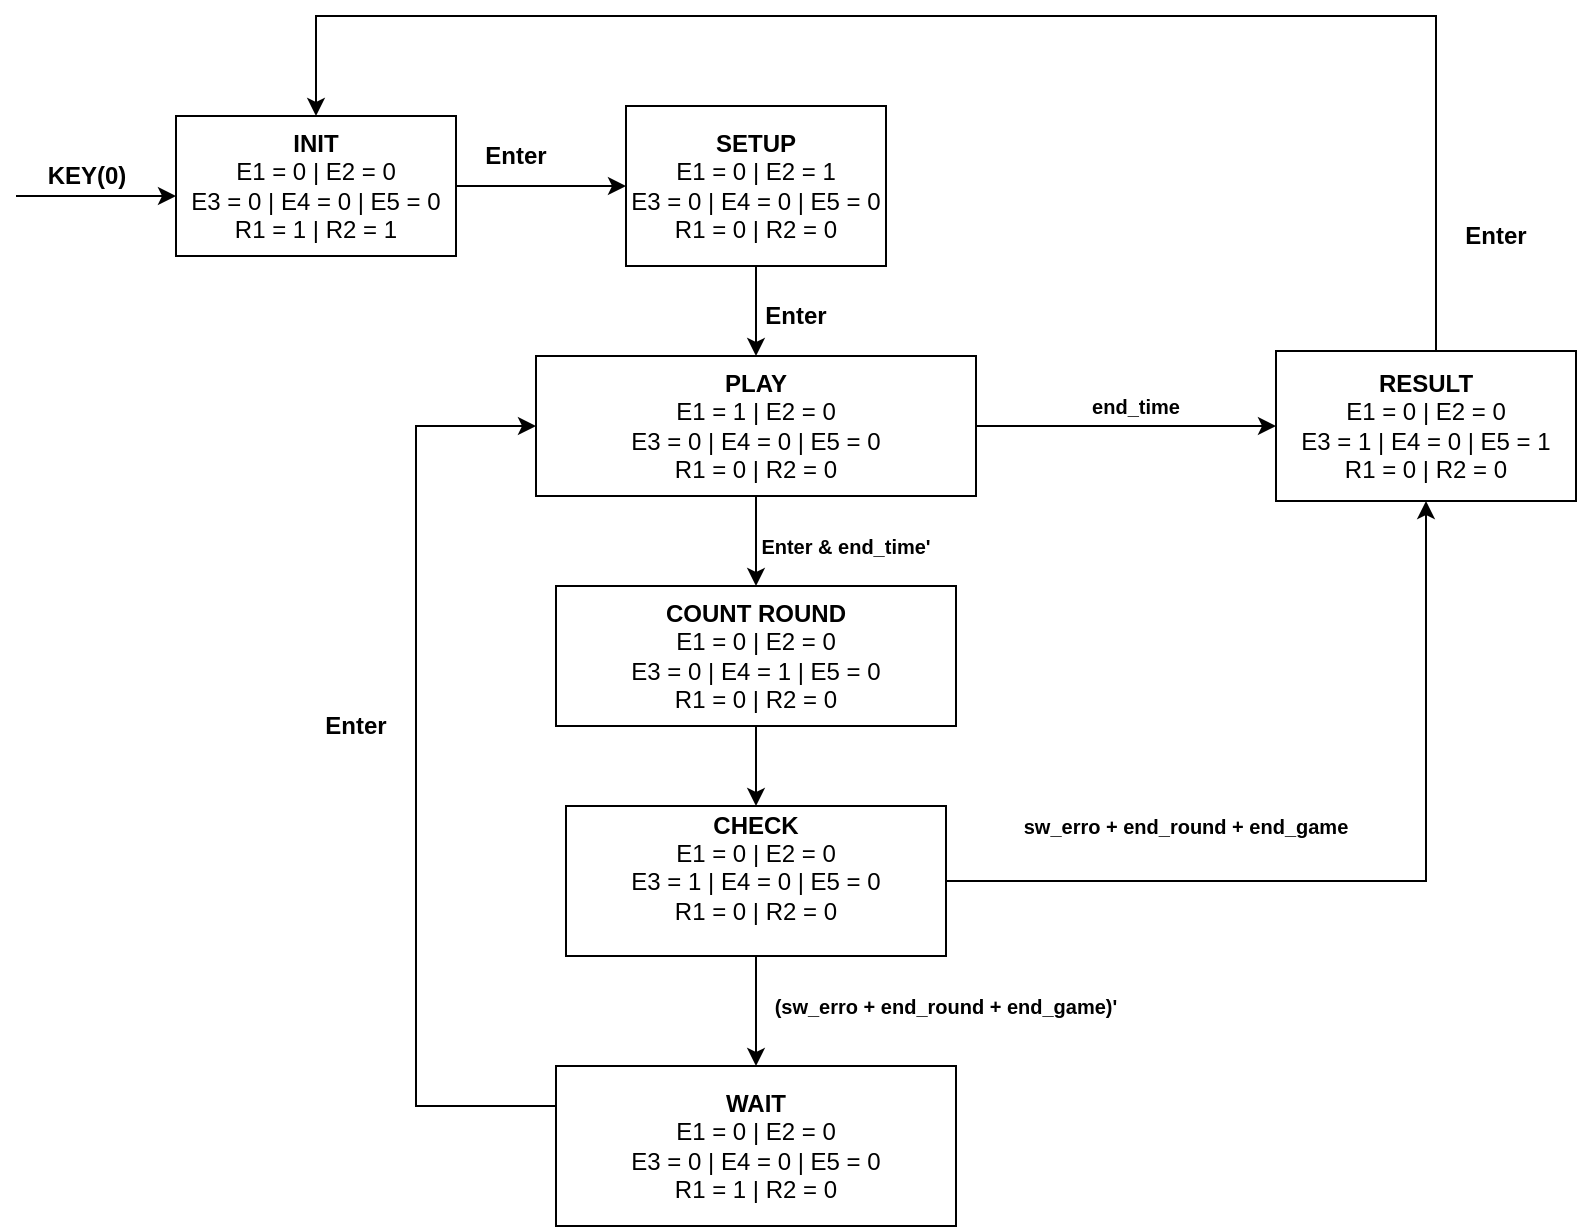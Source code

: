 <mxfile version="13.7.3" type="github">
  <diagram id="6Iaz9qzol81BbDnzQ4Gy" name="Page-1">
    <mxGraphModel dx="815" dy="466" grid="1" gridSize="10" guides="1" tooltips="1" connect="1" arrows="1" fold="1" page="1" pageScale="1" pageWidth="850" pageHeight="1100" math="0" shadow="0">
      <root>
        <mxCell id="0" />
        <mxCell id="1" parent="0" />
        <mxCell id="MaCd6JNh4quTzPaU6vPj-3" value="" style="edgeStyle=orthogonalEdgeStyle;rounded=0;orthogonalLoop=1;jettySize=auto;html=1;" edge="1" parent="1" source="MaCd6JNh4quTzPaU6vPj-1" target="MaCd6JNh4quTzPaU6vPj-2">
          <mxGeometry relative="1" as="geometry">
            <Array as="points">
              <mxPoint x="340" y="355" />
              <mxPoint x="340" y="355" />
            </Array>
          </mxGeometry>
        </mxCell>
        <mxCell id="MaCd6JNh4quTzPaU6vPj-1" value="INIT&lt;br&gt;&lt;span style=&quot;font-weight: 400&quot;&gt;E1 = 0 | E2 = 0&lt;/span&gt;&lt;br style=&quot;font-weight: 400&quot;&gt;&lt;span style=&quot;font-weight: 400&quot;&gt;E3 = 0 | E4 = 0 | E5 = 0&lt;/span&gt;&lt;br style=&quot;font-weight: 400&quot;&gt;&lt;span style=&quot;font-weight: 400&quot;&gt;R1 = 1 | R2 = 1&lt;/span&gt;" style="rounded=0;whiteSpace=wrap;html=1;fontStyle=1" vertex="1" parent="1">
          <mxGeometry x="130" y="320" width="140" height="70" as="geometry" />
        </mxCell>
        <mxCell id="MaCd6JNh4quTzPaU6vPj-5" value="" style="edgeStyle=orthogonalEdgeStyle;rounded=0;orthogonalLoop=1;jettySize=auto;html=1;" edge="1" parent="1" source="MaCd6JNh4quTzPaU6vPj-2" target="MaCd6JNh4quTzPaU6vPj-4">
          <mxGeometry relative="1" as="geometry" />
        </mxCell>
        <mxCell id="MaCd6JNh4quTzPaU6vPj-2" value="SETUP&lt;br&gt;&lt;span style=&quot;font-weight: 400&quot;&gt;E1 = 0 | E2 = 1&lt;/span&gt;&lt;br style=&quot;font-weight: 400&quot;&gt;&lt;span style=&quot;font-weight: 400&quot;&gt;E3 = 0 | E4 = 0 | E5 = 0&lt;/span&gt;&lt;br style=&quot;font-weight: 400&quot;&gt;&lt;span style=&quot;font-weight: 400&quot;&gt;R1 = 0 | R2 = 0&lt;/span&gt;&lt;span style=&quot;font-weight: normal&quot;&gt;&lt;br&gt;&lt;/span&gt;" style="rounded=0;whiteSpace=wrap;html=1;fontStyle=1" vertex="1" parent="1">
          <mxGeometry x="355" y="315" width="130" height="80" as="geometry" />
        </mxCell>
        <mxCell id="MaCd6JNh4quTzPaU6vPj-7" value="" style="edgeStyle=orthogonalEdgeStyle;rounded=0;orthogonalLoop=1;jettySize=auto;html=1;" edge="1" parent="1" source="MaCd6JNh4quTzPaU6vPj-4" target="MaCd6JNh4quTzPaU6vPj-6">
          <mxGeometry relative="1" as="geometry" />
        </mxCell>
        <mxCell id="MaCd6JNh4quTzPaU6vPj-9" value="" style="edgeStyle=orthogonalEdgeStyle;rounded=0;orthogonalLoop=1;jettySize=auto;html=1;" edge="1" parent="1" source="MaCd6JNh4quTzPaU6vPj-4" target="MaCd6JNh4quTzPaU6vPj-8">
          <mxGeometry relative="1" as="geometry" />
        </mxCell>
        <mxCell id="MaCd6JNh4quTzPaU6vPj-4" value="&lt;b&gt;PLAY&lt;/b&gt;&lt;br&gt;E1 = 1 | E2 = 0&lt;br&gt;E3 = 0 | E4 = 0 | E5 = 0&lt;br&gt;R1 = 0 | R2 = 0" style="rounded=0;whiteSpace=wrap;html=1;" vertex="1" parent="1">
          <mxGeometry x="310" y="440" width="220" height="70" as="geometry" />
        </mxCell>
        <mxCell id="MaCd6JNh4quTzPaU6vPj-17" value="" style="edgeStyle=orthogonalEdgeStyle;rounded=0;orthogonalLoop=1;jettySize=auto;html=1;entryX=0.5;entryY=0;entryDx=0;entryDy=0;" edge="1" parent="1" source="MaCd6JNh4quTzPaU6vPj-6" target="MaCd6JNh4quTzPaU6vPj-1">
          <mxGeometry relative="1" as="geometry">
            <mxPoint x="510" y="280" as="targetPoint" />
            <Array as="points">
              <mxPoint x="760" y="270" />
              <mxPoint x="200" y="270" />
            </Array>
          </mxGeometry>
        </mxCell>
        <mxCell id="MaCd6JNh4quTzPaU6vPj-6" value="RESULT&lt;br&gt;&lt;span style=&quot;font-weight: 400&quot;&gt;E1 = 0 | E2 = 0&lt;/span&gt;&lt;br style=&quot;font-weight: 400&quot;&gt;&lt;span style=&quot;font-weight: 400&quot;&gt;E3 = 1 | E4 = 0 | E5 = 1&lt;/span&gt;&lt;br style=&quot;font-weight: 400&quot;&gt;&lt;span style=&quot;font-weight: 400&quot;&gt;R1 = 0 | R2 = 0&lt;/span&gt;" style="rounded=0;whiteSpace=wrap;html=1;fontStyle=1" vertex="1" parent="1">
          <mxGeometry x="680" y="437.5" width="150" height="75" as="geometry" />
        </mxCell>
        <mxCell id="MaCd6JNh4quTzPaU6vPj-11" value="" style="edgeStyle=orthogonalEdgeStyle;rounded=0;orthogonalLoop=1;jettySize=auto;html=1;" edge="1" parent="1" source="MaCd6JNh4quTzPaU6vPj-8" target="MaCd6JNh4quTzPaU6vPj-10">
          <mxGeometry relative="1" as="geometry" />
        </mxCell>
        <mxCell id="MaCd6JNh4quTzPaU6vPj-8" value="&lt;b&gt;COUNT ROUND&lt;/b&gt;&lt;br&gt;E1 = 0 | E2 = 0&lt;br&gt;E3 = 0 | E4 = 1 | E5 = 0&lt;br&gt;R1 = 0 | R2 = 0" style="rounded=0;whiteSpace=wrap;html=1;" vertex="1" parent="1">
          <mxGeometry x="320" y="555" width="200" height="70" as="geometry" />
        </mxCell>
        <mxCell id="MaCd6JNh4quTzPaU6vPj-13" value="" style="edgeStyle=orthogonalEdgeStyle;rounded=0;orthogonalLoop=1;jettySize=auto;html=1;entryX=0.5;entryY=1;entryDx=0;entryDy=0;" edge="1" parent="1" source="MaCd6JNh4quTzPaU6vPj-10" target="MaCd6JNh4quTzPaU6vPj-6">
          <mxGeometry relative="1" as="geometry">
            <mxPoint x="380" y="595" as="targetPoint" />
          </mxGeometry>
        </mxCell>
        <mxCell id="MaCd6JNh4quTzPaU6vPj-15" value="" style="edgeStyle=orthogonalEdgeStyle;rounded=0;orthogonalLoop=1;jettySize=auto;html=1;" edge="1" parent="1" source="MaCd6JNh4quTzPaU6vPj-10" target="MaCd6JNh4quTzPaU6vPj-14">
          <mxGeometry relative="1" as="geometry" />
        </mxCell>
        <mxCell id="MaCd6JNh4quTzPaU6vPj-10" value="&lt;b&gt;CHECK&lt;br&gt;&lt;/b&gt;E1 = 0 | E2 = 0&lt;br&gt;E3 = 1 | E4 = 0 | E5 = 0&lt;br&gt;R1 = 0 | R2 = 0&lt;b&gt;&lt;br&gt;&lt;br&gt;&lt;/b&gt;" style="rounded=0;whiteSpace=wrap;html=1;" vertex="1" parent="1">
          <mxGeometry x="325" y="665" width="190" height="75" as="geometry" />
        </mxCell>
        <mxCell id="MaCd6JNh4quTzPaU6vPj-19" value="" style="edgeStyle=orthogonalEdgeStyle;rounded=0;orthogonalLoop=1;jettySize=auto;html=1;entryX=0;entryY=0.5;entryDx=0;entryDy=0;exitX=0;exitY=0.5;exitDx=0;exitDy=0;" edge="1" parent="1" source="MaCd6JNh4quTzPaU6vPj-14" target="MaCd6JNh4quTzPaU6vPj-4">
          <mxGeometry relative="1" as="geometry">
            <mxPoint x="330" y="755" as="sourcePoint" />
            <mxPoint x="300" y="685" as="targetPoint" />
            <Array as="points">
              <mxPoint x="250" y="815" />
              <mxPoint x="250" y="475" />
            </Array>
          </mxGeometry>
        </mxCell>
        <mxCell id="MaCd6JNh4quTzPaU6vPj-14" value="&lt;b&gt;WAIT&lt;br&gt;&lt;/b&gt;E1 = 0 | E2 = 0&lt;br&gt;E3 = 0 | E4 = 0 | E5 = 0&lt;br&gt;R1 = 1 | R2 = 0&lt;b&gt;&lt;br&gt;&lt;/b&gt;" style="rounded=0;whiteSpace=wrap;html=1;" vertex="1" parent="1">
          <mxGeometry x="320" y="795" width="200" height="80" as="geometry" />
        </mxCell>
        <mxCell id="MaCd6JNh4quTzPaU6vPj-21" value="Enter" style="text;html=1;strokeColor=none;fillColor=none;align=center;verticalAlign=middle;whiteSpace=wrap;rounded=0;fontStyle=1" vertex="1" parent="1">
          <mxGeometry x="280" y="330" width="40" height="20" as="geometry" />
        </mxCell>
        <mxCell id="MaCd6JNh4quTzPaU6vPj-22" value="Enter" style="text;html=1;strokeColor=none;fillColor=none;align=center;verticalAlign=middle;whiteSpace=wrap;rounded=0;fontStyle=1" vertex="1" parent="1">
          <mxGeometry x="420" y="410" width="40" height="20" as="geometry" />
        </mxCell>
        <mxCell id="MaCd6JNh4quTzPaU6vPj-23" value="&lt;font style=&quot;font-size: 10px&quot;&gt;Enter &amp;amp; end_time&#39;&lt;/font&gt;" style="text;html=1;strokeColor=none;fillColor=none;align=center;verticalAlign=middle;whiteSpace=wrap;rounded=0;fontStyle=1" vertex="1" parent="1">
          <mxGeometry x="420" y="525" width="90" height="20" as="geometry" />
        </mxCell>
        <mxCell id="MaCd6JNh4quTzPaU6vPj-24" value="&lt;span style=&quot;font-size: 10px&quot;&gt;end_time&lt;/span&gt;" style="text;html=1;strokeColor=none;fillColor=none;align=center;verticalAlign=middle;whiteSpace=wrap;rounded=0;fontStyle=1" vertex="1" parent="1">
          <mxGeometry x="570" y="455" width="80" height="20" as="geometry" />
        </mxCell>
        <mxCell id="MaCd6JNh4quTzPaU6vPj-25" value="&lt;font style=&quot;font-size: 10px&quot;&gt;sw_erro + end_round + end_game&lt;/font&gt;" style="text;html=1;strokeColor=none;fillColor=none;align=center;verticalAlign=middle;whiteSpace=wrap;rounded=0;fontStyle=1" vertex="1" parent="1">
          <mxGeometry x="550" y="665" width="170" height="20" as="geometry" />
        </mxCell>
        <mxCell id="MaCd6JNh4quTzPaU6vPj-26" value="&lt;font style=&quot;font-size: 10px&quot;&gt;(sw_erro + end_round + end_game)&#39;&lt;/font&gt;" style="text;html=1;strokeColor=none;fillColor=none;align=center;verticalAlign=middle;whiteSpace=wrap;rounded=0;fontStyle=1" vertex="1" parent="1">
          <mxGeometry x="420" y="755" width="190" height="20" as="geometry" />
        </mxCell>
        <mxCell id="MaCd6JNh4quTzPaU6vPj-27" value="Enter" style="text;html=1;strokeColor=none;fillColor=none;align=center;verticalAlign=middle;whiteSpace=wrap;rounded=0;fontStyle=1" vertex="1" parent="1">
          <mxGeometry x="200" y="615" width="40" height="20" as="geometry" />
        </mxCell>
        <mxCell id="MaCd6JNh4quTzPaU6vPj-28" value="Enter" style="text;html=1;strokeColor=none;fillColor=none;align=center;verticalAlign=middle;whiteSpace=wrap;rounded=0;fontStyle=1" vertex="1" parent="1">
          <mxGeometry x="770" y="370" width="40" height="20" as="geometry" />
        </mxCell>
        <mxCell id="MaCd6JNh4quTzPaU6vPj-48" value="" style="edgeStyle=orthogonalEdgeStyle;rounded=0;orthogonalLoop=1;jettySize=auto;html=1;" edge="1" parent="1">
          <mxGeometry relative="1" as="geometry">
            <mxPoint x="50" y="360" as="sourcePoint" />
            <mxPoint x="130" y="360" as="targetPoint" />
          </mxGeometry>
        </mxCell>
        <mxCell id="MaCd6JNh4quTzPaU6vPj-49" value="KEY(0)" style="text;html=1;align=center;verticalAlign=middle;resizable=0;points=[];autosize=1;fontStyle=1" vertex="1" parent="1">
          <mxGeometry x="60" y="340" width="50" height="20" as="geometry" />
        </mxCell>
      </root>
    </mxGraphModel>
  </diagram>
</mxfile>
